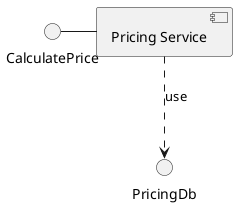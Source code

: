 @startuml
interface "CalculatePrice" as CP
CP - [Pricing Service]
[Pricing Service] ..> PricingDb : use
@enduml